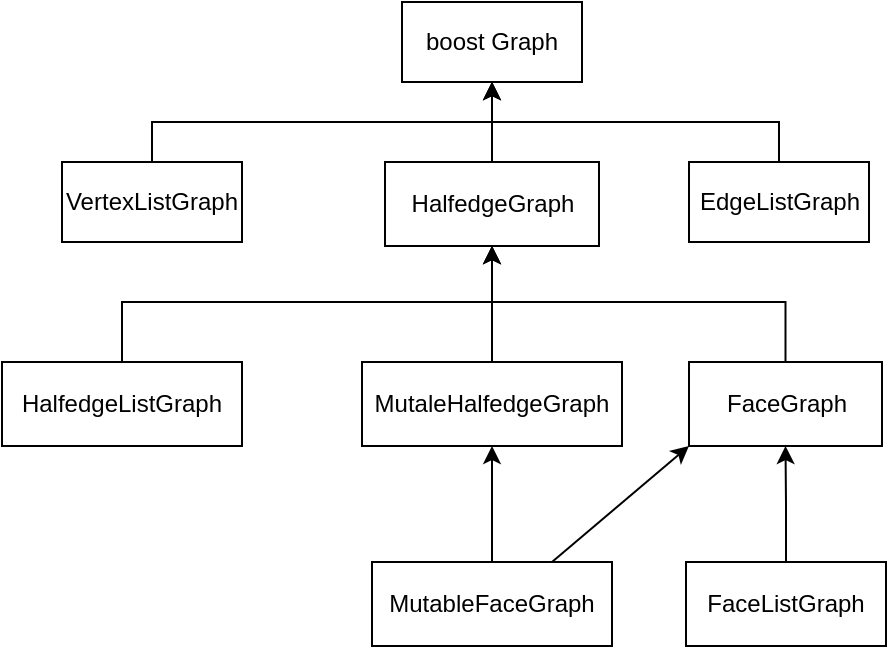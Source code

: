<mxfile version="12.9.3" type="device" pages="2"><diagram id="1RQ4aYEwX9HyllyG3-dx" name="bgl_concepts"><mxGraphModel dx="853" dy="581" grid="1" gridSize="10" guides="1" tooltips="1" connect="1" arrows="1" fold="1" page="1" pageScale="1" pageWidth="827" pageHeight="1169" math="0" shadow="0"><root><mxCell id="0"/><mxCell id="1" parent="0"/><mxCell id="ooq3GFODPH8e6a-CQn4J-1" value="boost Graph" style="rounded=0;whiteSpace=wrap;html=1;" vertex="1" parent="1"><mxGeometry x="240" y="40" width="90" height="40" as="geometry"/></mxCell><mxCell id="ooq3GFODPH8e6a-CQn4J-13" style="edgeStyle=orthogonalEdgeStyle;rounded=0;orthogonalLoop=1;jettySize=auto;html=1;" edge="1" parent="1" source="ooq3GFODPH8e6a-CQn4J-2" target="ooq3GFODPH8e6a-CQn4J-1"><mxGeometry relative="1" as="geometry"><Array as="points"><mxPoint x="115" y="100"/><mxPoint x="285" y="100"/></Array></mxGeometry></mxCell><mxCell id="ooq3GFODPH8e6a-CQn4J-2" value="VertexListGraph" style="rounded=0;whiteSpace=wrap;html=1;" vertex="1" parent="1"><mxGeometry x="70" y="120" width="90" height="40" as="geometry"/></mxCell><mxCell id="ooq3GFODPH8e6a-CQn4J-14" style="edgeStyle=orthogonalEdgeStyle;rounded=0;orthogonalLoop=1;jettySize=auto;html=1;" edge="1" parent="1" source="ooq3GFODPH8e6a-CQn4J-3" target="ooq3GFODPH8e6a-CQn4J-1"><mxGeometry relative="1" as="geometry"><Array as="points"><mxPoint x="429" y="100"/><mxPoint x="285" y="100"/></Array></mxGeometry></mxCell><mxCell id="ooq3GFODPH8e6a-CQn4J-3" value="EdgeListGraph" style="rounded=0;whiteSpace=wrap;html=1;" vertex="1" parent="1"><mxGeometry x="383.5" y="120" width="90" height="40" as="geometry"/></mxCell><mxCell id="ooq3GFODPH8e6a-CQn4J-12" style="edgeStyle=orthogonalEdgeStyle;rounded=0;orthogonalLoop=1;jettySize=auto;html=1;" edge="1" parent="1" source="ooq3GFODPH8e6a-CQn4J-5" target="ooq3GFODPH8e6a-CQn4J-1"><mxGeometry relative="1" as="geometry"/></mxCell><mxCell id="ooq3GFODPH8e6a-CQn4J-5" value="HalfedgeGraph" style="rounded=0;whiteSpace=wrap;html=1;" vertex="1" parent="1"><mxGeometry x="231.5" y="120" width="107" height="42" as="geometry"/></mxCell><mxCell id="ooq3GFODPH8e6a-CQn4J-15" style="edgeStyle=orthogonalEdgeStyle;rounded=0;orthogonalLoop=1;jettySize=auto;html=1;" edge="1" parent="1" source="ooq3GFODPH8e6a-CQn4J-7" target="ooq3GFODPH8e6a-CQn4J-5"><mxGeometry relative="1" as="geometry"/></mxCell><mxCell id="ooq3GFODPH8e6a-CQn4J-7" value="MutaleHalfedgeGraph" style="rounded=0;whiteSpace=wrap;html=1;" vertex="1" parent="1"><mxGeometry x="220" y="220" width="130" height="42" as="geometry"/></mxCell><mxCell id="ooq3GFODPH8e6a-CQn4J-16" style="edgeStyle=orthogonalEdgeStyle;rounded=0;orthogonalLoop=1;jettySize=auto;html=1;" edge="1" parent="1" source="ooq3GFODPH8e6a-CQn4J-8" target="ooq3GFODPH8e6a-CQn4J-5"><mxGeometry relative="1" as="geometry"><Array as="points"><mxPoint x="100" y="190"/><mxPoint x="285" y="190"/></Array></mxGeometry></mxCell><mxCell id="ooq3GFODPH8e6a-CQn4J-8" value="HalfedgeListGraph" style="rounded=0;whiteSpace=wrap;html=1;" vertex="1" parent="1"><mxGeometry x="40" y="220" width="120" height="42" as="geometry"/></mxCell><mxCell id="ooq3GFODPH8e6a-CQn4J-17" style="edgeStyle=orthogonalEdgeStyle;rounded=0;orthogonalLoop=1;jettySize=auto;html=1;" edge="1" parent="1" source="ooq3GFODPH8e6a-CQn4J-9" target="ooq3GFODPH8e6a-CQn4J-5"><mxGeometry relative="1" as="geometry"><Array as="points"><mxPoint x="432" y="190"/><mxPoint x="285" y="190"/></Array></mxGeometry></mxCell><mxCell id="ooq3GFODPH8e6a-CQn4J-9" value="FaceGraph" style="rounded=0;whiteSpace=wrap;html=1;" vertex="1" parent="1"><mxGeometry x="383.5" y="220" width="96.5" height="42" as="geometry"/></mxCell><mxCell id="ooq3GFODPH8e6a-CQn4J-18" style="edgeStyle=orthogonalEdgeStyle;rounded=0;orthogonalLoop=1;jettySize=auto;html=1;" edge="1" parent="1" source="ooq3GFODPH8e6a-CQn4J-10" target="ooq3GFODPH8e6a-CQn4J-7"><mxGeometry relative="1" as="geometry"/></mxCell><mxCell id="ooq3GFODPH8e6a-CQn4J-10" value="MutableFaceGraph" style="rounded=0;whiteSpace=wrap;html=1;" vertex="1" parent="1"><mxGeometry x="225" y="320" width="120" height="42" as="geometry"/></mxCell><mxCell id="ooq3GFODPH8e6a-CQn4J-19" style="edgeStyle=orthogonalEdgeStyle;rounded=0;orthogonalLoop=1;jettySize=auto;html=1;" edge="1" parent="1" source="ooq3GFODPH8e6a-CQn4J-11" target="ooq3GFODPH8e6a-CQn4J-9"><mxGeometry relative="1" as="geometry"/></mxCell><mxCell id="ooq3GFODPH8e6a-CQn4J-11" value="FaceListGraph" style="rounded=0;whiteSpace=wrap;html=1;" vertex="1" parent="1"><mxGeometry x="382" y="320" width="100" height="42" as="geometry"/></mxCell><mxCell id="ooq3GFODPH8e6a-CQn4J-20" value="" style="endArrow=classic;html=1;exitX=0.75;exitY=0;exitDx=0;exitDy=0;entryX=0;entryY=1;entryDx=0;entryDy=0;" edge="1" parent="1" source="ooq3GFODPH8e6a-CQn4J-10" target="ooq3GFODPH8e6a-CQn4J-9"><mxGeometry width="50" height="50" relative="1" as="geometry"><mxPoint x="400" y="300" as="sourcePoint"/><mxPoint x="450" y="250" as="targetPoint"/></mxGeometry></mxCell></root></mxGraphModel></diagram><diagram id="F3PNrDoyWZmN1szuGgD-" name="overall_example"><mxGraphModel dx="853" dy="641" grid="1" gridSize="10" guides="1" tooltips="1" connect="1" arrows="1" fold="1" page="1" pageScale="1" pageWidth="827" pageHeight="1169" math="0" shadow="0"><root><mxCell id="c6_RHw_fsfgAmh6H9V9b-0"/><mxCell id="c6_RHw_fsfgAmh6H9V9b-1" parent="c6_RHw_fsfgAmh6H9V9b-0"/><mxCell id="w84kYl7lnMabwKw9Bttc-20" value="" style="ellipse;whiteSpace=wrap;html=1;aspect=fixed;" vertex="1" parent="c6_RHw_fsfgAmh6H9V9b-1"><mxGeometry x="204" y="800" width="30" height="30" as="geometry"/></mxCell><mxCell id="w84kYl7lnMabwKw9Bttc-10" value="" style="shape=or;whiteSpace=wrap;html=1;rotation=-90;" vertex="1" parent="c6_RHw_fsfgAmh6H9V9b-1"><mxGeometry x="200" y="600" width="40" height="80" as="geometry"/></mxCell><mxCell id="w84kYl7lnMabwKw9Bttc-11" value="" style="ellipse;whiteSpace=wrap;html=1;aspect=fixed;" vertex="1" parent="c6_RHw_fsfgAmh6H9V9b-1"><mxGeometry x="214" y="655" width="10" height="10" as="geometry"/></mxCell><mxCell id="w84kYl7lnMabwKw9Bttc-12" value="规划后的臼杯的位置" style="text;html=1;align=center;verticalAlign=middle;resizable=0;points=[];autosize=1;" vertex="1" parent="c6_RHw_fsfgAmh6H9V9b-1"><mxGeometry x="236" y="616" width="120" height="20" as="geometry"/></mxCell><mxCell id="w84kYl7lnMabwKw9Bttc-13" value="规划后的臼杯的中心" style="text;html=1;align=center;verticalAlign=middle;resizable=0;points=[];autosize=1;" vertex="1" parent="c6_RHw_fsfgAmh6H9V9b-1"><mxGeometry x="160" y="675" width="120" height="20" as="geometry"/></mxCell><mxCell id="w84kYl7lnMabwKw9Bttc-14" value="" style="shape=flexArrow;endArrow=classic;html=1;" edge="1" parent="c6_RHw_fsfgAmh6H9V9b-1"><mxGeometry width="50" height="50" relative="1" as="geometry"><mxPoint x="218.5" y="710" as="sourcePoint"/><mxPoint x="218.5" y="770" as="targetPoint"/></mxGeometry></mxCell><mxCell id="w84kYl7lnMabwKw9Bttc-15" value="结合规划后的臼杯的中心和轴线&lt;br&gt;，给出2mm半径的半球" style="text;html=1;align=center;verticalAlign=middle;resizable=0;points=[];autosize=1;" vertex="1" parent="c6_RHw_fsfgAmh6H9V9b-1"><mxGeometry x="250" y="720" width="180" height="30" as="geometry"/></mxCell><mxCell id="w84kYl7lnMabwKw9Bttc-18" value="" style="ellipse;whiteSpace=wrap;html=1;aspect=fixed;" vertex="1" parent="c6_RHw_fsfgAmh6H9V9b-1"><mxGeometry x="214" y="810" width="10" height="10" as="geometry"/></mxCell><mxCell id="w84kYl7lnMabwKw9Bttc-19" value="臼杯中心" style="text;html=1;align=center;verticalAlign=middle;resizable=0;points=[];autosize=1;" vertex="1" parent="c6_RHw_fsfgAmh6H9V9b-1"><mxGeometry x="221" y="832" width="60" height="20" as="geometry"/></mxCell><mxCell id="w84kYl7lnMabwKw9Bttc-21" value="" style="endArrow=none;html=1;" edge="1" parent="c6_RHw_fsfgAmh6H9V9b-1"><mxGeometry width="50" height="50" relative="1" as="geometry"><mxPoint x="117" y="815" as="sourcePoint"/><mxPoint x="337" y="815" as="targetPoint"/></mxGeometry></mxCell><mxCell id="w84kYl7lnMabwKw9Bttc-23" value="" style="curved=1;endArrow=classic;html=1;startArrow=blockThin;startFill=1;" edge="1" parent="c6_RHw_fsfgAmh6H9V9b-1"><mxGeometry width="50" height="50" relative="1" as="geometry"><mxPoint x="150" y="810" as="sourcePoint"/><mxPoint x="310" y="810" as="targetPoint"/><Array as="points"><mxPoint x="190" y="780"/><mxPoint x="240" y="780"/></Array></mxGeometry></mxCell><mxCell id="w84kYl7lnMabwKw9Bttc-24" value="2mm范围的半球" style="text;html=1;align=center;verticalAlign=middle;resizable=0;points=[];autosize=1;" vertex="1" parent="c6_RHw_fsfgAmh6H9V9b-1"><mxGeometry x="270" y="775" width="100" height="20" as="geometry"/></mxCell><mxCell id="w84kYl7lnMabwKw9Bttc-27" value="" style="shape=flexArrow;endArrow=classic;html=1;" edge="1" parent="c6_RHw_fsfgAmh6H9V9b-1"><mxGeometry width="50" height="50" relative="1" as="geometry"><mxPoint x="220" y="860" as="sourcePoint"/><mxPoint x="220" y="920" as="targetPoint"/></mxGeometry></mxCell><mxCell id="w84kYl7lnMabwKw9Bttc-28" value="Text" style="text;html=1;align=center;verticalAlign=middle;resizable=0;points=[];autosize=1;" vertex="1" parent="c6_RHw_fsfgAmh6H9V9b-1"><mxGeometry x="215" y="938" width="40" height="20" as="geometry"/></mxCell></root></mxGraphModel></diagram></mxfile>